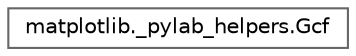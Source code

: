 digraph "Graphical Class Hierarchy"
{
 // LATEX_PDF_SIZE
  bgcolor="transparent";
  edge [fontname=Helvetica,fontsize=10,labelfontname=Helvetica,labelfontsize=10];
  node [fontname=Helvetica,fontsize=10,shape=box,height=0.2,width=0.4];
  rankdir="LR";
  Node0 [id="Node000000",label="matplotlib._pylab_helpers.Gcf",height=0.2,width=0.4,color="grey40", fillcolor="white", style="filled",URL="$d0/de6/classmatplotlib_1_1__pylab__helpers_1_1Gcf.html",tooltip=" "];
}
